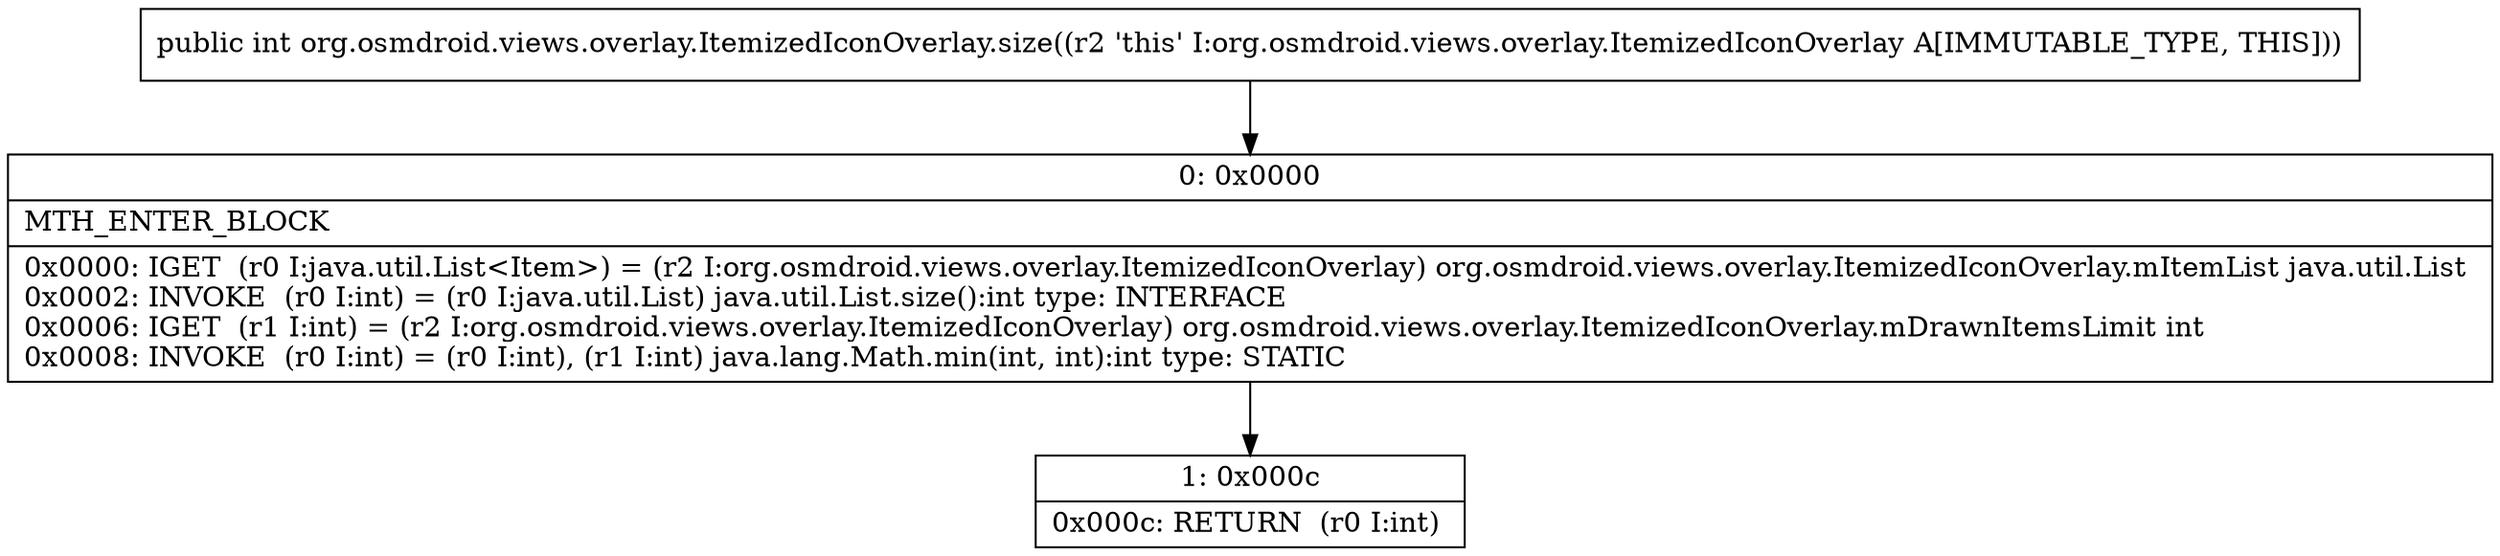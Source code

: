 digraph "CFG fororg.osmdroid.views.overlay.ItemizedIconOverlay.size()I" {
Node_0 [shape=record,label="{0\:\ 0x0000|MTH_ENTER_BLOCK\l|0x0000: IGET  (r0 I:java.util.List\<Item\>) = (r2 I:org.osmdroid.views.overlay.ItemizedIconOverlay) org.osmdroid.views.overlay.ItemizedIconOverlay.mItemList java.util.List \l0x0002: INVOKE  (r0 I:int) = (r0 I:java.util.List) java.util.List.size():int type: INTERFACE \l0x0006: IGET  (r1 I:int) = (r2 I:org.osmdroid.views.overlay.ItemizedIconOverlay) org.osmdroid.views.overlay.ItemizedIconOverlay.mDrawnItemsLimit int \l0x0008: INVOKE  (r0 I:int) = (r0 I:int), (r1 I:int) java.lang.Math.min(int, int):int type: STATIC \l}"];
Node_1 [shape=record,label="{1\:\ 0x000c|0x000c: RETURN  (r0 I:int) \l}"];
MethodNode[shape=record,label="{public int org.osmdroid.views.overlay.ItemizedIconOverlay.size((r2 'this' I:org.osmdroid.views.overlay.ItemizedIconOverlay A[IMMUTABLE_TYPE, THIS])) }"];
MethodNode -> Node_0;
Node_0 -> Node_1;
}


